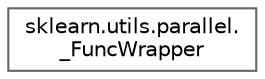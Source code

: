 digraph "Graphical Class Hierarchy"
{
 // LATEX_PDF_SIZE
  bgcolor="transparent";
  edge [fontname=Helvetica,fontsize=10,labelfontname=Helvetica,labelfontsize=10];
  node [fontname=Helvetica,fontsize=10,shape=box,height=0.2,width=0.4];
  rankdir="LR";
  Node0 [id="Node000000",label="sklearn.utils.parallel.\l_FuncWrapper",height=0.2,width=0.4,color="grey40", fillcolor="white", style="filled",URL="$d5/da6/classsklearn_1_1utils_1_1parallel_1_1__FuncWrapper.html",tooltip=" "];
}
